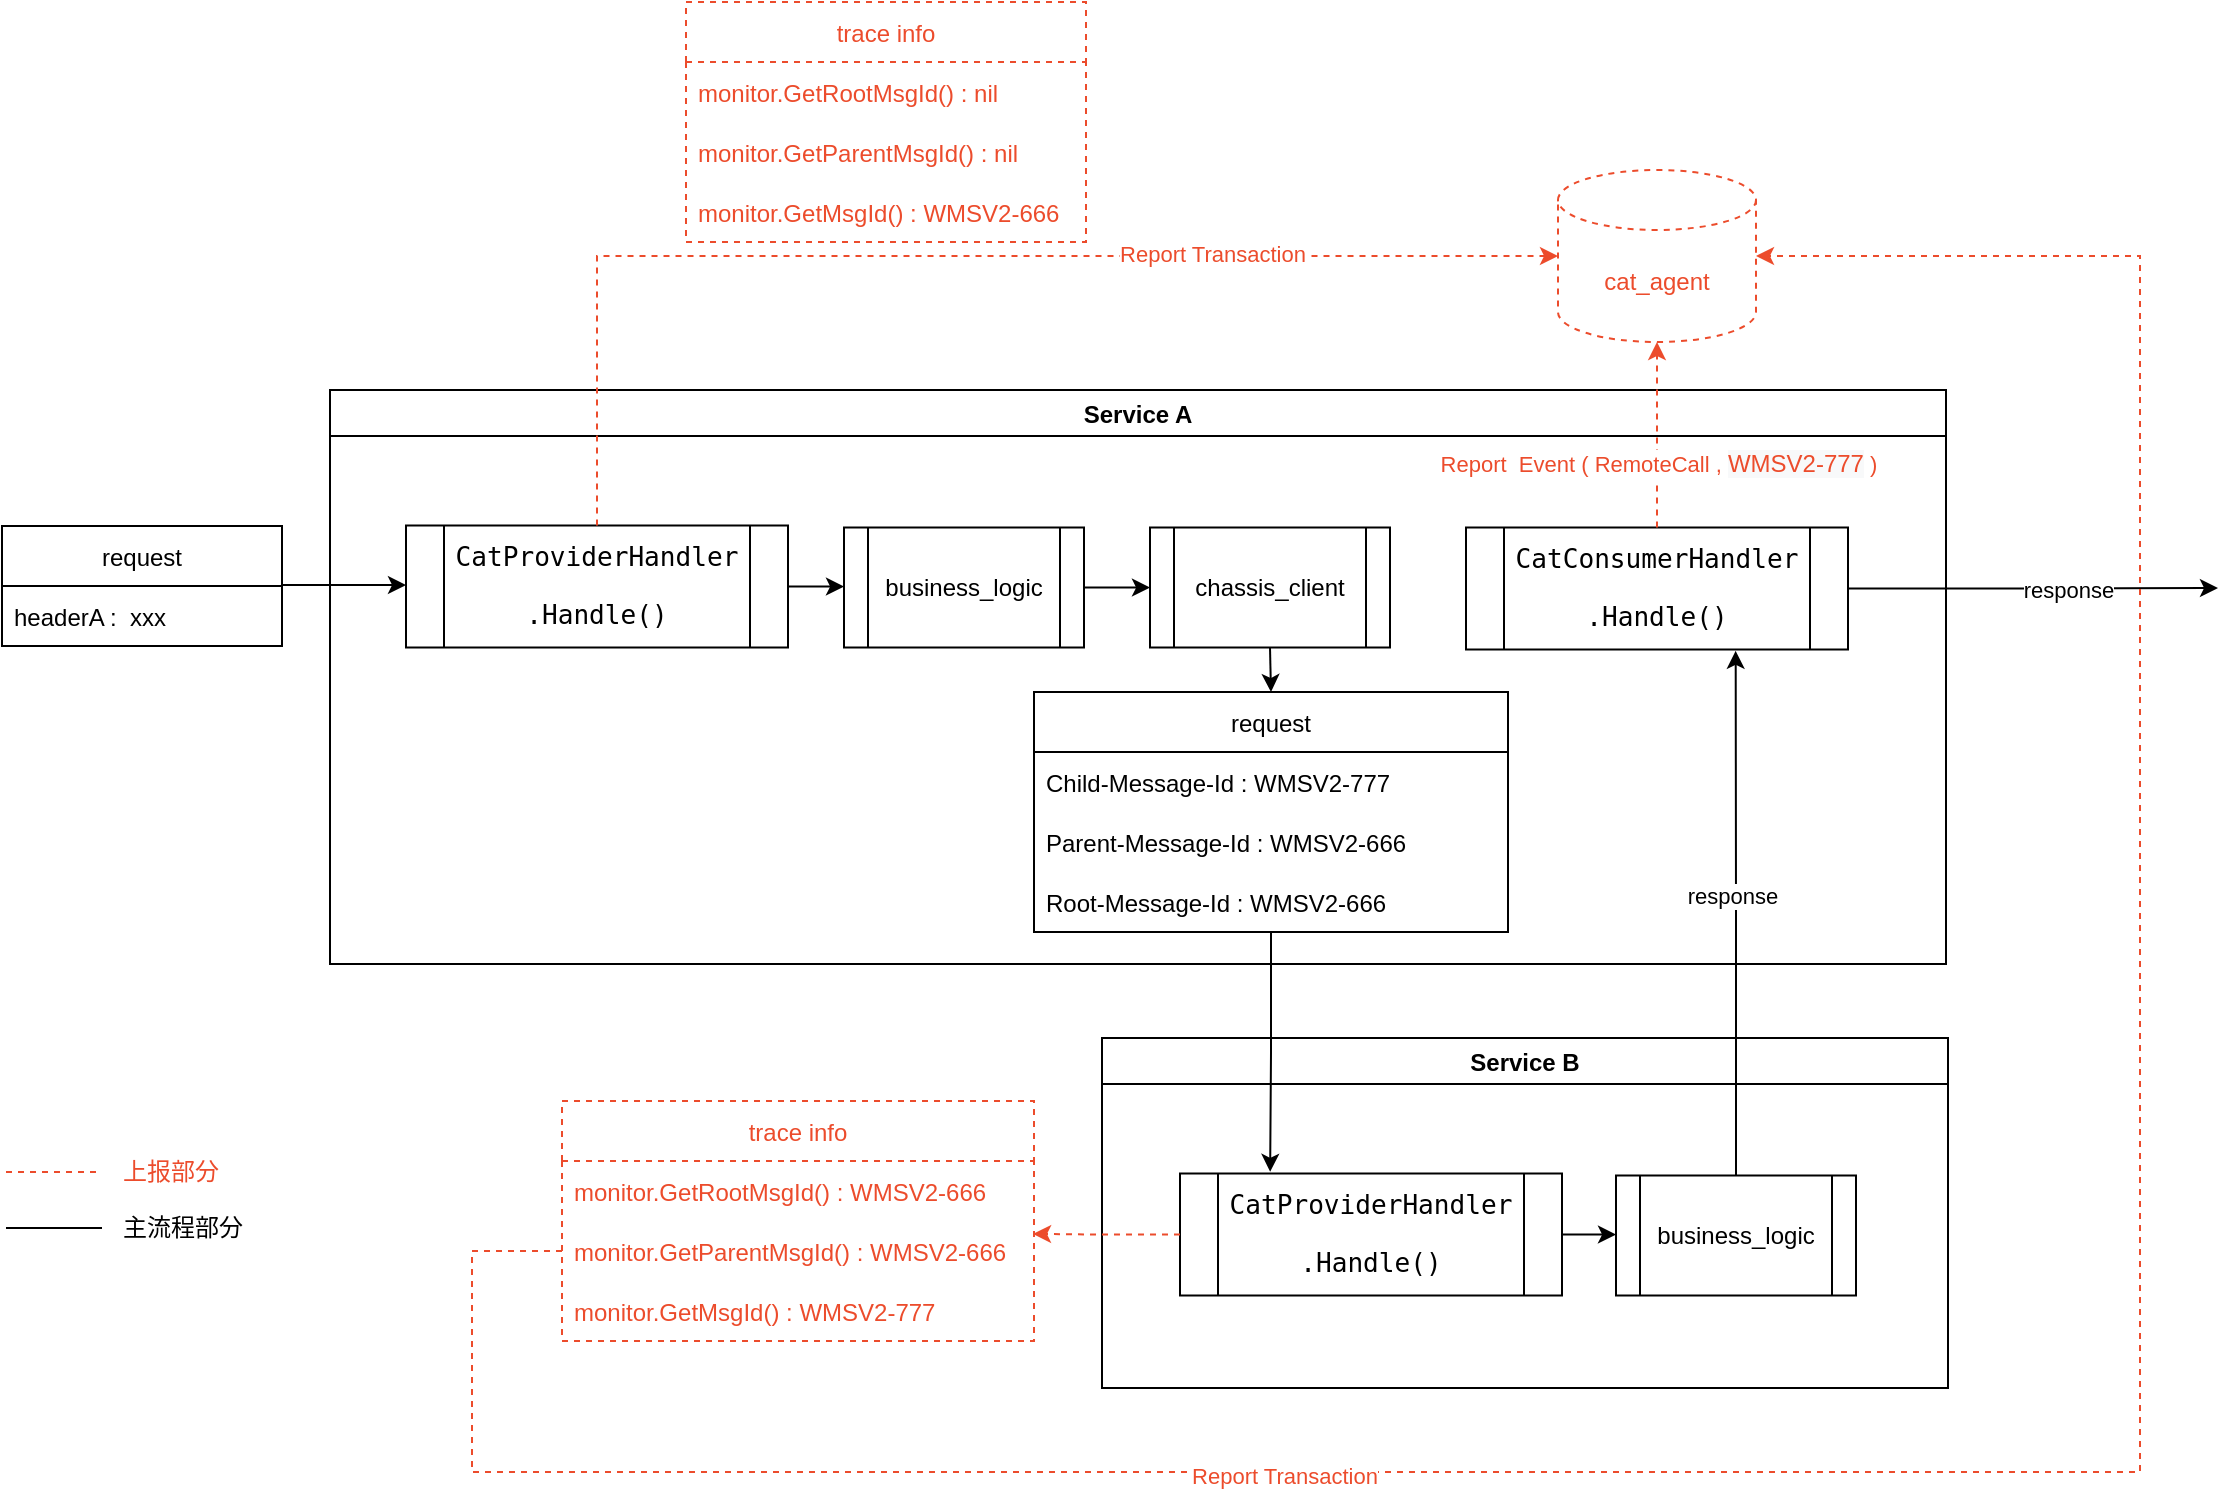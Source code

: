 <mxfile version="17.4.6" type="github">
  <diagram id="HoGcU0mEmMi8AQ9o4Wg-" name="Page-1">
    <mxGraphModel dx="1426" dy="794" grid="0" gridSize="10" guides="1" tooltips="1" connect="1" arrows="1" fold="1" page="1" pageScale="1" pageWidth="1169" pageHeight="827" math="0" shadow="0">
      <root>
        <mxCell id="0" />
        <mxCell id="1" parent="0" />
        <mxCell id="Zu65PiX_Fs4sWuQjeC40-2" value="request" style="swimlane;fontStyle=0;childLayout=stackLayout;horizontal=1;startSize=30;horizontalStack=0;resizeParent=1;resizeParentMax=0;resizeLast=0;collapsible=1;marginBottom=0;" parent="1" vertex="1">
          <mxGeometry x="45" y="304" width="140" height="60" as="geometry" />
        </mxCell>
        <mxCell id="Zu65PiX_Fs4sWuQjeC40-3" value="headerA :  xxx" style="text;strokeColor=none;fillColor=none;align=left;verticalAlign=middle;spacingLeft=4;spacingRight=4;overflow=hidden;points=[[0,0.5],[1,0.5]];portConstraint=eastwest;rotatable=0;" parent="Zu65PiX_Fs4sWuQjeC40-2" vertex="1">
          <mxGeometry y="30" width="140" height="30" as="geometry" />
        </mxCell>
        <mxCell id="Zu65PiX_Fs4sWuQjeC40-7" value="Service A" style="swimlane;" parent="1" vertex="1">
          <mxGeometry x="209" y="236" width="808" height="287" as="geometry" />
        </mxCell>
        <mxCell id="Zu65PiX_Fs4sWuQjeC40-31" style="edgeStyle=orthogonalEdgeStyle;rounded=0;orthogonalLoop=1;jettySize=auto;html=1;exitX=1;exitY=0.5;exitDx=0;exitDy=0;entryX=0;entryY=0.5;entryDx=0;entryDy=0;fontColor=#000000;" parent="Zu65PiX_Fs4sWuQjeC40-7" source="Zu65PiX_Fs4sWuQjeC40-8" target="Zu65PiX_Fs4sWuQjeC40-9" edge="1">
          <mxGeometry relative="1" as="geometry" />
        </mxCell>
        <mxCell id="Zu65PiX_Fs4sWuQjeC40-8" value="&lt;pre style=&quot;background-color: #ffffff ; color: #080808 ; font-family: &amp;#34;jetbrains mono&amp;#34; , monospace ; font-size: 9.8pt&quot;&gt;&lt;span style=&quot;color: #000000&quot;&gt;CatProviderHandler&lt;/span&gt;&lt;/pre&gt;&lt;pre style=&quot;background-color: #ffffff ; color: #080808 ; font-family: &amp;#34;jetbrains mono&amp;#34; , monospace ; font-size: 9.8pt&quot;&gt;&lt;span style=&quot;color: #000000&quot;&gt;.Handle()&lt;/span&gt;&lt;/pre&gt;" style="shape=process;whiteSpace=wrap;html=1;backgroundOutline=1;" parent="Zu65PiX_Fs4sWuQjeC40-7" vertex="1">
          <mxGeometry x="38" y="67.75" width="191" height="61" as="geometry" />
        </mxCell>
        <mxCell id="Zu65PiX_Fs4sWuQjeC40-32" style="edgeStyle=orthogonalEdgeStyle;rounded=0;orthogonalLoop=1;jettySize=auto;html=1;exitX=1;exitY=0.5;exitDx=0;exitDy=0;fontColor=#000000;" parent="Zu65PiX_Fs4sWuQjeC40-7" source="Zu65PiX_Fs4sWuQjeC40-9" target="Zu65PiX_Fs4sWuQjeC40-11" edge="1">
          <mxGeometry relative="1" as="geometry" />
        </mxCell>
        <mxCell id="Zu65PiX_Fs4sWuQjeC40-9" value="business_logic" style="shape=process;whiteSpace=wrap;html=1;backgroundOutline=1;" parent="Zu65PiX_Fs4sWuQjeC40-7" vertex="1">
          <mxGeometry x="257" y="68.75" width="120" height="60" as="geometry" />
        </mxCell>
        <mxCell id="Zu65PiX_Fs4sWuQjeC40-10" value="&lt;pre style=&quot;background-color: #ffffff ; color: #080808 ; font-family: &amp;#34;jetbrains mono&amp;#34; , monospace ; font-size: 9.8pt&quot;&gt;&lt;pre style=&quot;font-family: &amp;#34;jetbrains mono&amp;#34; , monospace ; font-size: 9.8pt&quot;&gt;&lt;span style=&quot;color: #000000&quot;&gt;CatConsumerHandler&lt;/span&gt;&lt;/pre&gt;&lt;/pre&gt;&lt;pre style=&quot;background-color: #ffffff ; color: #080808 ; font-family: &amp;#34;jetbrains mono&amp;#34; , monospace ; font-size: 9.8pt&quot;&gt;&lt;span style=&quot;color: #000000&quot;&gt;.Handle()&lt;/span&gt;&lt;/pre&gt;" style="shape=process;whiteSpace=wrap;html=1;backgroundOutline=1;" parent="Zu65PiX_Fs4sWuQjeC40-7" vertex="1">
          <mxGeometry x="568" y="68.75" width="191" height="61" as="geometry" />
        </mxCell>
        <mxCell id="Zu65PiX_Fs4sWuQjeC40-11" value="chassis_client" style="shape=process;whiteSpace=wrap;html=1;backgroundOutline=1;" parent="Zu65PiX_Fs4sWuQjeC40-7" vertex="1">
          <mxGeometry x="410" y="68.75" width="120" height="60" as="geometry" />
        </mxCell>
        <mxCell id="Zu65PiX_Fs4sWuQjeC40-13" value="Service B" style="swimlane;" parent="1" vertex="1">
          <mxGeometry x="595" y="560" width="423" height="175" as="geometry" />
        </mxCell>
        <mxCell id="Zu65PiX_Fs4sWuQjeC40-43" style="edgeStyle=orthogonalEdgeStyle;rounded=0;orthogonalLoop=1;jettySize=auto;html=1;exitX=1;exitY=0.5;exitDx=0;exitDy=0;entryX=0;entryY=0.5;entryDx=0;entryDy=0;fontColor=#000000;" parent="Zu65PiX_Fs4sWuQjeC40-13" source="Zu65PiX_Fs4sWuQjeC40-14" target="Zu65PiX_Fs4sWuQjeC40-15" edge="1">
          <mxGeometry relative="1" as="geometry" />
        </mxCell>
        <mxCell id="Zu65PiX_Fs4sWuQjeC40-14" value="&lt;pre style=&quot;background-color: #ffffff ; color: #080808 ; font-family: &amp;#34;jetbrains mono&amp;#34; , monospace ; font-size: 9.8pt&quot;&gt;&lt;span style=&quot;color: #000000&quot;&gt;CatProviderHandler&lt;/span&gt;&lt;/pre&gt;&lt;pre style=&quot;background-color: #ffffff ; color: #080808 ; font-family: &amp;#34;jetbrains mono&amp;#34; , monospace ; font-size: 9.8pt&quot;&gt;&lt;span style=&quot;color: #000000&quot;&gt;.Handle()&lt;/span&gt;&lt;/pre&gt;" style="shape=process;whiteSpace=wrap;html=1;backgroundOutline=1;" parent="Zu65PiX_Fs4sWuQjeC40-13" vertex="1">
          <mxGeometry x="39" y="67.75" width="191" height="61" as="geometry" />
        </mxCell>
        <mxCell id="Zu65PiX_Fs4sWuQjeC40-15" value="business_logic" style="shape=process;whiteSpace=wrap;html=1;backgroundOutline=1;" parent="Zu65PiX_Fs4sWuQjeC40-13" vertex="1">
          <mxGeometry x="257" y="68.75" width="120" height="60" as="geometry" />
        </mxCell>
        <mxCell id="Zu65PiX_Fs4sWuQjeC40-34" style="edgeStyle=orthogonalEdgeStyle;rounded=0;orthogonalLoop=1;jettySize=auto;html=1;fontColor=#000000;entryX=0.236;entryY=-0.014;entryDx=0;entryDy=0;entryPerimeter=0;" parent="1" source="Zu65PiX_Fs4sWuQjeC40-26" target="Zu65PiX_Fs4sWuQjeC40-14" edge="1">
          <mxGeometry relative="1" as="geometry">
            <mxPoint x="677" y="554" as="targetPoint" />
          </mxGeometry>
        </mxCell>
        <mxCell id="Zu65PiX_Fs4sWuQjeC40-26" value="request" style="swimlane;fontStyle=0;childLayout=stackLayout;horizontal=1;startSize=30;horizontalStack=0;resizeParent=1;resizeParentMax=0;resizeLast=0;collapsible=1;marginBottom=0;" parent="1" vertex="1">
          <mxGeometry x="561" y="387" width="237" height="120" as="geometry" />
        </mxCell>
        <mxCell id="nBw7bZKIKWyR7cOOFPxM-7" value="Child-Message-Id : WMSV2-777" style="text;strokeColor=none;fillColor=none;align=left;verticalAlign=middle;spacingLeft=4;spacingRight=4;overflow=hidden;points=[[0,0.5],[1,0.5]];portConstraint=eastwest;rotatable=0;" vertex="1" parent="Zu65PiX_Fs4sWuQjeC40-26">
          <mxGeometry y="30" width="237" height="30" as="geometry" />
        </mxCell>
        <mxCell id="nBw7bZKIKWyR7cOOFPxM-6" value="Parent-Message-Id : WMSV2-666" style="text;strokeColor=none;fillColor=none;align=left;verticalAlign=middle;spacingLeft=4;spacingRight=4;overflow=hidden;points=[[0,0.5],[1,0.5]];portConstraint=eastwest;rotatable=0;" vertex="1" parent="Zu65PiX_Fs4sWuQjeC40-26">
          <mxGeometry y="60" width="237" height="30" as="geometry" />
        </mxCell>
        <mxCell id="nBw7bZKIKWyR7cOOFPxM-5" value="Root-Message-Id : WMSV2-666" style="text;strokeColor=none;fillColor=none;align=left;verticalAlign=middle;spacingLeft=4;spacingRight=4;overflow=hidden;points=[[0,0.5],[1,0.5]];portConstraint=eastwest;rotatable=0;" vertex="1" parent="Zu65PiX_Fs4sWuQjeC40-26">
          <mxGeometry y="90" width="237" height="30" as="geometry" />
        </mxCell>
        <mxCell id="Zu65PiX_Fs4sWuQjeC40-30" style="edgeStyle=orthogonalEdgeStyle;rounded=0;orthogonalLoop=1;jettySize=auto;html=1;exitX=1;exitY=-0.017;exitDx=0;exitDy=0;fontColor=#000000;exitPerimeter=0;" parent="1" source="Zu65PiX_Fs4sWuQjeC40-3" target="Zu65PiX_Fs4sWuQjeC40-8" edge="1">
          <mxGeometry relative="1" as="geometry">
            <Array as="points">
              <mxPoint x="216" y="333" />
              <mxPoint x="216" y="334" />
            </Array>
          </mxGeometry>
        </mxCell>
        <mxCell id="Zu65PiX_Fs4sWuQjeC40-33" style="edgeStyle=orthogonalEdgeStyle;rounded=0;orthogonalLoop=1;jettySize=auto;html=1;exitX=0.5;exitY=1;exitDx=0;exitDy=0;entryX=0.5;entryY=0;entryDx=0;entryDy=0;fontColor=#000000;" parent="1" source="Zu65PiX_Fs4sWuQjeC40-11" target="Zu65PiX_Fs4sWuQjeC40-26" edge="1">
          <mxGeometry relative="1" as="geometry" />
        </mxCell>
        <mxCell id="Zu65PiX_Fs4sWuQjeC40-37" style="edgeStyle=orthogonalEdgeStyle;rounded=0;orthogonalLoop=1;jettySize=auto;html=1;exitX=1;exitY=0.5;exitDx=0;exitDy=0;fontColor=#000000;" parent="1" source="Zu65PiX_Fs4sWuQjeC40-10" edge="1">
          <mxGeometry relative="1" as="geometry">
            <mxPoint x="1153" y="335" as="targetPoint" />
          </mxGeometry>
        </mxCell>
        <mxCell id="Zu65PiX_Fs4sWuQjeC40-38" value="response" style="edgeLabel;html=1;align=center;verticalAlign=middle;resizable=0;points=[];fontColor=#000000;" parent="Zu65PiX_Fs4sWuQjeC40-37" vertex="1" connectable="0">
          <mxGeometry x="0.18" relative="1" as="geometry">
            <mxPoint as="offset" />
          </mxGeometry>
        </mxCell>
        <mxCell id="Zu65PiX_Fs4sWuQjeC40-40" value="cat_agent" style="shape=cylinder3;whiteSpace=wrap;html=1;boundedLbl=1;backgroundOutline=1;size=15;fontColor=#EC4C2C;gradientColor=none;dashed=1;strokeColor=#EC4C2C;" parent="1" vertex="1">
          <mxGeometry x="823" y="126" width="99" height="86" as="geometry" />
        </mxCell>
        <mxCell id="Zu65PiX_Fs4sWuQjeC40-41" style="edgeStyle=orthogonalEdgeStyle;rounded=0;orthogonalLoop=1;jettySize=auto;html=1;exitX=0.5;exitY=0;exitDx=0;exitDy=0;entryX=0.5;entryY=1;entryDx=0;entryDy=0;entryPerimeter=0;fontColor=#000000;dashed=1;strokeColor=#EC4C2C;" parent="1" source="Zu65PiX_Fs4sWuQjeC40-10" target="Zu65PiX_Fs4sWuQjeC40-40" edge="1">
          <mxGeometry relative="1" as="geometry" />
        </mxCell>
        <mxCell id="Zu65PiX_Fs4sWuQjeC40-42" value="Report&amp;nbsp; Event ( RemoteCall ,&amp;nbsp;&lt;span style=&quot;font-size: 12px ; text-align: left ; background-color: rgb(248 , 249 , 250)&quot;&gt;WMSV2-777&lt;/span&gt;&amp;nbsp;)" style="edgeLabel;html=1;align=center;verticalAlign=middle;resizable=0;points=[];fontColor=#EC4C2C;" parent="Zu65PiX_Fs4sWuQjeC40-41" vertex="1" connectable="0">
          <mxGeometry x="-0.296" relative="1" as="geometry">
            <mxPoint as="offset" />
          </mxGeometry>
        </mxCell>
        <mxCell id="Zu65PiX_Fs4sWuQjeC40-35" style="edgeStyle=orthogonalEdgeStyle;rounded=0;orthogonalLoop=1;jettySize=auto;html=1;entryX=0.706;entryY=1.011;entryDx=0;entryDy=0;entryPerimeter=0;fontColor=#000000;exitX=0.5;exitY=0;exitDx=0;exitDy=0;" parent="1" source="Zu65PiX_Fs4sWuQjeC40-15" target="Zu65PiX_Fs4sWuQjeC40-10" edge="1">
          <mxGeometry relative="1" as="geometry">
            <mxPoint x="912" y="624" as="sourcePoint" />
          </mxGeometry>
        </mxCell>
        <mxCell id="Zu65PiX_Fs4sWuQjeC40-36" value="response" style="edgeLabel;html=1;align=center;verticalAlign=middle;resizable=0;points=[];fontColor=#000000;" parent="Zu65PiX_Fs4sWuQjeC40-35" vertex="1" connectable="0">
          <mxGeometry x="0.072" y="2" relative="1" as="geometry">
            <mxPoint as="offset" />
          </mxGeometry>
        </mxCell>
        <mxCell id="Zu65PiX_Fs4sWuQjeC40-45" style="edgeStyle=orthogonalEdgeStyle;rounded=0;orthogonalLoop=1;jettySize=auto;html=1;exitX=0.5;exitY=0;exitDx=0;exitDy=0;entryX=0;entryY=0.5;entryDx=0;entryDy=0;entryPerimeter=0;fontColor=#000000;dashed=1;strokeColor=#EC4C2C;" parent="1" source="Zu65PiX_Fs4sWuQjeC40-8" target="Zu65PiX_Fs4sWuQjeC40-40" edge="1">
          <mxGeometry relative="1" as="geometry" />
        </mxCell>
        <mxCell id="Zu65PiX_Fs4sWuQjeC40-46" value="Report Transaction" style="edgeLabel;html=1;align=center;verticalAlign=middle;resizable=0;points=[];fontColor=#EC4C2C;" parent="Zu65PiX_Fs4sWuQjeC40-45" vertex="1" connectable="0">
          <mxGeometry x="0.436" y="1" relative="1" as="geometry">
            <mxPoint as="offset" />
          </mxGeometry>
        </mxCell>
        <mxCell id="nBw7bZKIKWyR7cOOFPxM-1" value="trace info" style="swimlane;fontStyle=0;childLayout=stackLayout;horizontal=1;startSize=30;horizontalStack=0;resizeParent=1;resizeParentMax=0;resizeLast=0;collapsible=1;marginBottom=0;dashed=1;fontColor=#EC4C2C;strokeColor=#EC4C2C;" vertex="1" parent="1">
          <mxGeometry x="387" y="42" width="200" height="120" as="geometry" />
        </mxCell>
        <mxCell id="nBw7bZKIKWyR7cOOFPxM-2" value="monitor.GetRootMsgId() : nil" style="text;strokeColor=none;fillColor=none;align=left;verticalAlign=middle;spacingLeft=4;spacingRight=4;overflow=hidden;points=[[0,0.5],[1,0.5]];portConstraint=eastwest;rotatable=0;dashed=1;fontColor=#EC4C2C;opacity=50;" vertex="1" parent="nBw7bZKIKWyR7cOOFPxM-1">
          <mxGeometry y="30" width="200" height="30" as="geometry" />
        </mxCell>
        <mxCell id="nBw7bZKIKWyR7cOOFPxM-3" value="monitor.GetParentMsgId() : nil" style="text;strokeColor=none;fillColor=none;align=left;verticalAlign=middle;spacingLeft=4;spacingRight=4;overflow=hidden;points=[[0,0.5],[1,0.5]];portConstraint=eastwest;rotatable=0;dashed=1;fontColor=#EC4C2C;opacity=50;" vertex="1" parent="nBw7bZKIKWyR7cOOFPxM-1">
          <mxGeometry y="60" width="200" height="30" as="geometry" />
        </mxCell>
        <mxCell id="nBw7bZKIKWyR7cOOFPxM-4" value="monitor.GetMsgId() : WMSV2-666" style="text;strokeColor=none;fillColor=none;align=left;verticalAlign=middle;spacingLeft=4;spacingRight=4;overflow=hidden;points=[[0,0.5],[1,0.5]];portConstraint=eastwest;rotatable=0;dashed=1;fontColor=#EC4C2C;opacity=50;" vertex="1" parent="nBw7bZKIKWyR7cOOFPxM-1">
          <mxGeometry y="90" width="200" height="30" as="geometry" />
        </mxCell>
        <mxCell id="nBw7bZKIKWyR7cOOFPxM-8" value="trace info" style="swimlane;fontStyle=0;childLayout=stackLayout;horizontal=1;startSize=30;horizontalStack=0;resizeParent=1;resizeParentMax=0;resizeLast=0;collapsible=1;marginBottom=0;dashed=1;fontColor=#EC4C2C;gradientColor=none;strokeColor=#EC4C2C;" vertex="1" parent="1">
          <mxGeometry x="325" y="591.5" width="236" height="120" as="geometry" />
        </mxCell>
        <mxCell id="nBw7bZKIKWyR7cOOFPxM-9" value="monitor.GetRootMsgId() : WMSV2-666" style="text;strokeColor=none;fillColor=none;align=left;verticalAlign=middle;spacingLeft=4;spacingRight=4;overflow=hidden;points=[[0,0.5],[1,0.5]];portConstraint=eastwest;rotatable=0;dashed=1;fontColor=#EC4C2C;opacity=50;" vertex="1" parent="nBw7bZKIKWyR7cOOFPxM-8">
          <mxGeometry y="30" width="236" height="30" as="geometry" />
        </mxCell>
        <mxCell id="nBw7bZKIKWyR7cOOFPxM-10" value="monitor.GetParentMsgId() : WMSV2-666" style="text;strokeColor=none;fillColor=none;align=left;verticalAlign=middle;spacingLeft=4;spacingRight=4;overflow=hidden;points=[[0,0.5],[1,0.5]];portConstraint=eastwest;rotatable=0;dashed=1;fontColor=#EC4C2C;opacity=50;" vertex="1" parent="nBw7bZKIKWyR7cOOFPxM-8">
          <mxGeometry y="60" width="236" height="30" as="geometry" />
        </mxCell>
        <mxCell id="nBw7bZKIKWyR7cOOFPxM-11" value="monitor.GetMsgId() : WMSV2-777" style="text;strokeColor=none;fillColor=none;align=left;verticalAlign=middle;spacingLeft=4;spacingRight=4;overflow=hidden;points=[[0,0.5],[1,0.5]];portConstraint=eastwest;rotatable=0;dashed=1;fontColor=#EC4C2C;opacity=50;" vertex="1" parent="nBw7bZKIKWyR7cOOFPxM-8">
          <mxGeometry y="90" width="236" height="30" as="geometry" />
        </mxCell>
        <mxCell id="nBw7bZKIKWyR7cOOFPxM-12" style="edgeStyle=orthogonalEdgeStyle;rounded=0;orthogonalLoop=1;jettySize=auto;html=1;exitX=0;exitY=0.5;exitDx=0;exitDy=0;entryX=0.998;entryY=0.215;entryDx=0;entryDy=0;entryPerimeter=0;dashed=1;fontColor=#EC4C2C;strokeColor=#EC4C2C;" edge="1" parent="1" source="Zu65PiX_Fs4sWuQjeC40-14" target="nBw7bZKIKWyR7cOOFPxM-10">
          <mxGeometry relative="1" as="geometry" />
        </mxCell>
        <mxCell id="nBw7bZKIKWyR7cOOFPxM-13" style="edgeStyle=orthogonalEdgeStyle;rounded=0;orthogonalLoop=1;jettySize=auto;html=1;exitX=0;exitY=0.5;exitDx=0;exitDy=0;entryX=1;entryY=0.5;entryDx=0;entryDy=0;entryPerimeter=0;dashed=1;strokeColor=#EC4C2C;" edge="1" parent="1" source="nBw7bZKIKWyR7cOOFPxM-10" target="Zu65PiX_Fs4sWuQjeC40-40">
          <mxGeometry relative="1" as="geometry">
            <Array as="points">
              <mxPoint x="280" y="667" />
              <mxPoint x="280" y="777" />
              <mxPoint x="1114" y="777" />
              <mxPoint x="1114" y="169" />
            </Array>
          </mxGeometry>
        </mxCell>
        <mxCell id="nBw7bZKIKWyR7cOOFPxM-14" value="Report Transaction" style="edgeLabel;html=1;align=center;verticalAlign=middle;resizable=0;points=[];fontColor=#EC4C2C;" vertex="1" connectable="0" parent="nBw7bZKIKWyR7cOOFPxM-13">
          <mxGeometry x="-0.373" y="-2" relative="1" as="geometry">
            <mxPoint as="offset" />
          </mxGeometry>
        </mxCell>
        <mxCell id="nBw7bZKIKWyR7cOOFPxM-15" value="" style="endArrow=none;dashed=1;html=1;rounded=0;fontColor=#EC4C2C;strokeColor=#EC4C2C;" edge="1" parent="1">
          <mxGeometry width="50" height="50" relative="1" as="geometry">
            <mxPoint x="47" y="627" as="sourcePoint" />
            <mxPoint x="95" y="627" as="targetPoint" />
          </mxGeometry>
        </mxCell>
        <mxCell id="nBw7bZKIKWyR7cOOFPxM-16" value="上报部分" style="text;html=1;align=center;verticalAlign=middle;resizable=0;points=[];autosize=1;strokeColor=none;fillColor=none;fontColor=#EC4C2C;" vertex="1" parent="1">
          <mxGeometry x="100" y="618" width="58" height="18" as="geometry" />
        </mxCell>
        <mxCell id="nBw7bZKIKWyR7cOOFPxM-17" value="" style="endArrow=none;html=1;rounded=0;fontColor=#EC4C2C;strokeColor=#000000;" edge="1" parent="1">
          <mxGeometry width="50" height="50" relative="1" as="geometry">
            <mxPoint x="47" y="655" as="sourcePoint" />
            <mxPoint x="95" y="655" as="targetPoint" />
          </mxGeometry>
        </mxCell>
        <mxCell id="nBw7bZKIKWyR7cOOFPxM-18" value="主流程部分" style="text;html=1;align=center;verticalAlign=middle;resizable=0;points=[];autosize=1;strokeColor=none;fillColor=none;fontColor=#000000;" vertex="1" parent="1">
          <mxGeometry x="100" y="646" width="70" height="18" as="geometry" />
        </mxCell>
      </root>
    </mxGraphModel>
  </diagram>
</mxfile>
